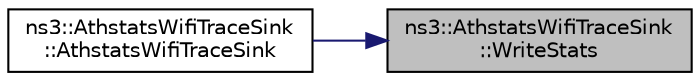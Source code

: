 digraph "ns3::AthstatsWifiTraceSink::WriteStats"
{
 // LATEX_PDF_SIZE
  edge [fontname="Helvetica",fontsize="10",labelfontname="Helvetica",labelfontsize="10"];
  node [fontname="Helvetica",fontsize="10",shape=record];
  rankdir="RL";
  Node1 [label="ns3::AthstatsWifiTraceSink\l::WriteStats",height=0.2,width=0.4,color="black", fillcolor="grey75", style="filled", fontcolor="black",tooltip="Write status function."];
  Node1 -> Node2 [dir="back",color="midnightblue",fontsize="10",style="solid",fontname="Helvetica"];
  Node2 [label="ns3::AthstatsWifiTraceSink\l::AthstatsWifiTraceSink",height=0.2,width=0.4,color="black", fillcolor="white", style="filled",URL="$classns3_1_1_athstats_wifi_trace_sink.html#af5b6796802471705248b595f58d58e7a",tooltip=" "];
}
